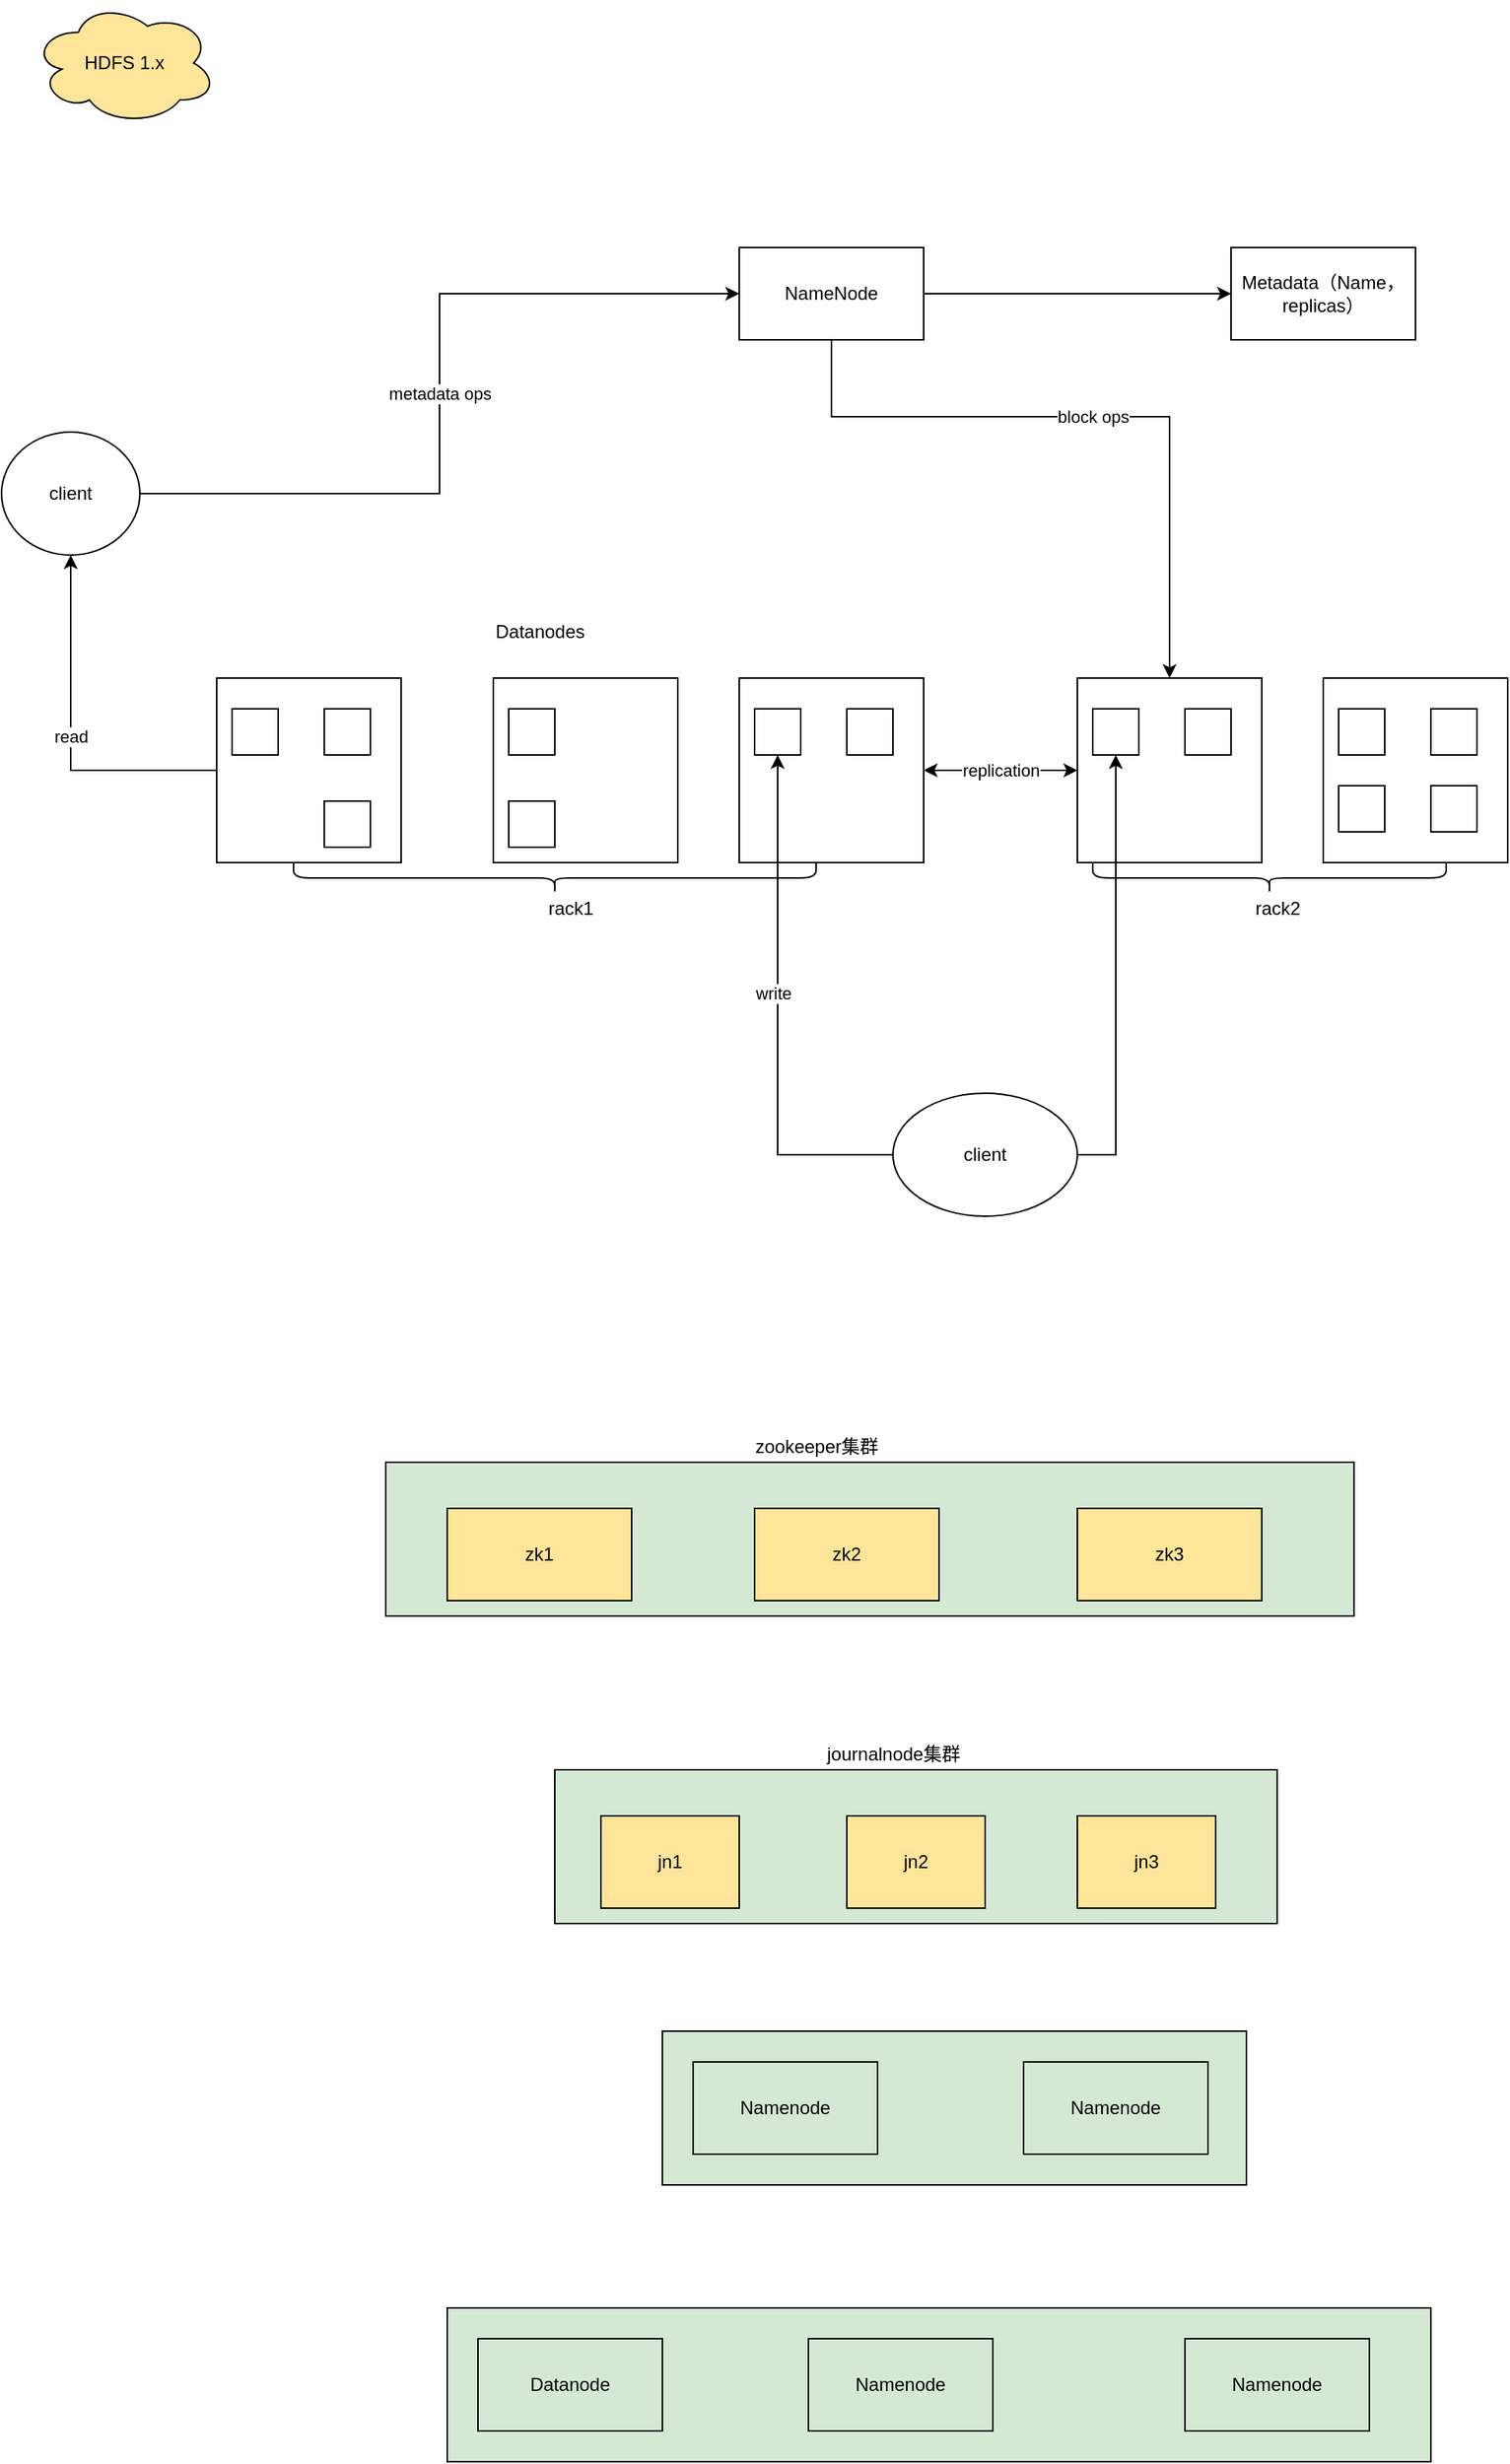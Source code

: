 <mxfile version="13.5.9" type="github">
  <diagram id="G5EO3YA6KEtt-HFC7gUY" name="Page-1">
    <mxGraphModel dx="1488" dy="686" grid="1" gridSize="10" guides="1" tooltips="1" connect="1" arrows="1" fold="1" page="1" pageScale="1" pageWidth="827" pageHeight="1169" math="0" shadow="0">
      <root>
        <mxCell id="0" />
        <mxCell id="1" parent="0" />
        <mxCell id="hesz0DM63eV8RAysMzW6-1" value="" style="whiteSpace=wrap;html=1;aspect=fixed;" vertex="1" parent="1">
          <mxGeometry x="760" y="610" width="120" height="120" as="geometry" />
        </mxCell>
        <mxCell id="hesz0DM63eV8RAysMzW6-2" value="" style="whiteSpace=wrap;html=1;aspect=fixed;" vertex="1" parent="1">
          <mxGeometry x="540" y="610" width="120" height="120" as="geometry" />
        </mxCell>
        <mxCell id="hesz0DM63eV8RAysMzW6-3" value="block ops" style="edgeStyle=orthogonalEdgeStyle;rounded=0;orthogonalLoop=1;jettySize=auto;html=1;entryX=0.5;entryY=0;entryDx=0;entryDy=0;" edge="1" parent="1" source="hesz0DM63eV8RAysMzW6-5" target="hesz0DM63eV8RAysMzW6-1">
          <mxGeometry relative="1" as="geometry">
            <Array as="points">
              <mxPoint x="600" y="440" />
              <mxPoint x="820" y="440" />
            </Array>
          </mxGeometry>
        </mxCell>
        <mxCell id="hesz0DM63eV8RAysMzW6-4" style="edgeStyle=orthogonalEdgeStyle;rounded=0;orthogonalLoop=1;jettySize=auto;html=1;" edge="1" parent="1" source="hesz0DM63eV8RAysMzW6-5">
          <mxGeometry relative="1" as="geometry">
            <mxPoint x="860" y="360" as="targetPoint" />
          </mxGeometry>
        </mxCell>
        <mxCell id="hesz0DM63eV8RAysMzW6-5" value="NameNode" style="rounded=0;whiteSpace=wrap;html=1;" vertex="1" parent="1">
          <mxGeometry x="540" y="330" width="120" height="60" as="geometry" />
        </mxCell>
        <mxCell id="hesz0DM63eV8RAysMzW6-6" value="metadata ops" style="edgeStyle=orthogonalEdgeStyle;rounded=0;orthogonalLoop=1;jettySize=auto;html=1;entryX=0;entryY=0.5;entryDx=0;entryDy=0;exitX=1;exitY=0.5;exitDx=0;exitDy=0;" edge="1" parent="1" source="hesz0DM63eV8RAysMzW6-32" target="hesz0DM63eV8RAysMzW6-5">
          <mxGeometry relative="1" as="geometry">
            <mxPoint x="160" y="490" as="sourcePoint" />
          </mxGeometry>
        </mxCell>
        <mxCell id="hesz0DM63eV8RAysMzW6-7" style="edgeStyle=orthogonalEdgeStyle;rounded=0;orthogonalLoop=1;jettySize=auto;html=1;entryX=0.5;entryY=1;entryDx=0;entryDy=0;" edge="1" parent="1" source="hesz0DM63eV8RAysMzW6-10" target="hesz0DM63eV8RAysMzW6-19">
          <mxGeometry relative="1" as="geometry">
            <Array as="points">
              <mxPoint x="565" y="920" />
            </Array>
          </mxGeometry>
        </mxCell>
        <mxCell id="hesz0DM63eV8RAysMzW6-8" value="write" style="edgeLabel;html=1;align=center;verticalAlign=middle;resizable=0;points=[];" vertex="1" connectable="0" parent="hesz0DM63eV8RAysMzW6-7">
          <mxGeometry x="0.075" y="3" relative="1" as="geometry">
            <mxPoint as="offset" />
          </mxGeometry>
        </mxCell>
        <mxCell id="hesz0DM63eV8RAysMzW6-9" style="edgeStyle=orthogonalEdgeStyle;rounded=0;orthogonalLoop=1;jettySize=auto;html=1;entryX=0.5;entryY=1;entryDx=0;entryDy=0;" edge="1" parent="1" source="hesz0DM63eV8RAysMzW6-10" target="hesz0DM63eV8RAysMzW6-23">
          <mxGeometry relative="1" as="geometry" />
        </mxCell>
        <mxCell id="hesz0DM63eV8RAysMzW6-10" value="client" style="ellipse;whiteSpace=wrap;html=1;" vertex="1" parent="1">
          <mxGeometry x="640" y="880" width="120" height="80" as="geometry" />
        </mxCell>
        <mxCell id="hesz0DM63eV8RAysMzW6-11" value="read" style="edgeStyle=orthogonalEdgeStyle;rounded=0;orthogonalLoop=1;jettySize=auto;html=1;entryX=0.5;entryY=1;entryDx=0;entryDy=0;" edge="1" parent="1" source="hesz0DM63eV8RAysMzW6-12" target="hesz0DM63eV8RAysMzW6-32">
          <mxGeometry relative="1" as="geometry">
            <mxPoint x="190" y="540" as="targetPoint" />
            <Array as="points">
              <mxPoint x="105" y="670" />
            </Array>
          </mxGeometry>
        </mxCell>
        <mxCell id="hesz0DM63eV8RAysMzW6-12" value="" style="whiteSpace=wrap;html=1;aspect=fixed;" vertex="1" parent="1">
          <mxGeometry x="200" y="610" width="120" height="120" as="geometry" />
        </mxCell>
        <mxCell id="hesz0DM63eV8RAysMzW6-13" value="" style="whiteSpace=wrap;html=1;aspect=fixed;" vertex="1" parent="1">
          <mxGeometry x="210" y="630" width="30" height="30" as="geometry" />
        </mxCell>
        <mxCell id="hesz0DM63eV8RAysMzW6-14" value="" style="whiteSpace=wrap;html=1;aspect=fixed;" vertex="1" parent="1">
          <mxGeometry x="270" y="630" width="30" height="30" as="geometry" />
        </mxCell>
        <mxCell id="hesz0DM63eV8RAysMzW6-15" value="" style="whiteSpace=wrap;html=1;aspect=fixed;" vertex="1" parent="1">
          <mxGeometry x="270" y="690" width="30" height="30" as="geometry" />
        </mxCell>
        <mxCell id="hesz0DM63eV8RAysMzW6-16" value="" style="whiteSpace=wrap;html=1;aspect=fixed;" vertex="1" parent="1">
          <mxGeometry x="380" y="610" width="120" height="120" as="geometry" />
        </mxCell>
        <mxCell id="hesz0DM63eV8RAysMzW6-17" value="" style="whiteSpace=wrap;html=1;aspect=fixed;" vertex="1" parent="1">
          <mxGeometry x="390" y="630" width="30" height="30" as="geometry" />
        </mxCell>
        <mxCell id="hesz0DM63eV8RAysMzW6-18" value="" style="whiteSpace=wrap;html=1;aspect=fixed;" vertex="1" parent="1">
          <mxGeometry x="390" y="690" width="30" height="30" as="geometry" />
        </mxCell>
        <mxCell id="hesz0DM63eV8RAysMzW6-19" value="" style="whiteSpace=wrap;html=1;aspect=fixed;" vertex="1" parent="1">
          <mxGeometry x="550" y="630" width="30" height="30" as="geometry" />
        </mxCell>
        <mxCell id="hesz0DM63eV8RAysMzW6-20" value="" style="whiteSpace=wrap;html=1;aspect=fixed;" vertex="1" parent="1">
          <mxGeometry x="610" y="630" width="30" height="30" as="geometry" />
        </mxCell>
        <mxCell id="hesz0DM63eV8RAysMzW6-21" value="" style="shape=curlyBracket;whiteSpace=wrap;html=1;rounded=1;direction=north;" vertex="1" parent="1">
          <mxGeometry x="250" y="730" width="340" height="20" as="geometry" />
        </mxCell>
        <mxCell id="hesz0DM63eV8RAysMzW6-22" value="Datanodes" style="text;html=1;align=center;verticalAlign=middle;resizable=0;points=[];autosize=1;" vertex="1" parent="1">
          <mxGeometry x="370" y="570" width="80" height="20" as="geometry" />
        </mxCell>
        <mxCell id="hesz0DM63eV8RAysMzW6-23" value="" style="whiteSpace=wrap;html=1;aspect=fixed;" vertex="1" parent="1">
          <mxGeometry x="770" y="630" width="30" height="30" as="geometry" />
        </mxCell>
        <mxCell id="hesz0DM63eV8RAysMzW6-24" value="" style="whiteSpace=wrap;html=1;aspect=fixed;" vertex="1" parent="1">
          <mxGeometry x="830" y="630" width="30" height="30" as="geometry" />
        </mxCell>
        <mxCell id="hesz0DM63eV8RAysMzW6-25" value="" style="whiteSpace=wrap;html=1;aspect=fixed;" vertex="1" parent="1">
          <mxGeometry x="920" y="610" width="120" height="120" as="geometry" />
        </mxCell>
        <mxCell id="hesz0DM63eV8RAysMzW6-26" value="" style="whiteSpace=wrap;html=1;aspect=fixed;" vertex="1" parent="1">
          <mxGeometry x="930" y="630" width="30" height="30" as="geometry" />
        </mxCell>
        <mxCell id="hesz0DM63eV8RAysMzW6-27" value="" style="whiteSpace=wrap;html=1;aspect=fixed;" vertex="1" parent="1">
          <mxGeometry x="990" y="630" width="30" height="30" as="geometry" />
        </mxCell>
        <mxCell id="hesz0DM63eV8RAysMzW6-28" value="" style="whiteSpace=wrap;html=1;aspect=fixed;" vertex="1" parent="1">
          <mxGeometry x="930" y="680" width="30" height="30" as="geometry" />
        </mxCell>
        <mxCell id="hesz0DM63eV8RAysMzW6-29" value="" style="whiteSpace=wrap;html=1;aspect=fixed;" vertex="1" parent="1">
          <mxGeometry x="990" y="680" width="30" height="30" as="geometry" />
        </mxCell>
        <mxCell id="hesz0DM63eV8RAysMzW6-30" value="" style="shape=curlyBracket;whiteSpace=wrap;html=1;rounded=1;direction=north;" vertex="1" parent="1">
          <mxGeometry x="770" y="730" width="230" height="20" as="geometry" />
        </mxCell>
        <mxCell id="hesz0DM63eV8RAysMzW6-31" value="replication" style="endArrow=classic;startArrow=classic;html=1;entryX=0;entryY=0.5;entryDx=0;entryDy=0;exitX=1;exitY=0.5;exitDx=0;exitDy=0;" edge="1" parent="1" source="hesz0DM63eV8RAysMzW6-2" target="hesz0DM63eV8RAysMzW6-1">
          <mxGeometry width="50" height="50" relative="1" as="geometry">
            <mxPoint x="480" y="740" as="sourcePoint" />
            <mxPoint x="530" y="690" as="targetPoint" />
          </mxGeometry>
        </mxCell>
        <mxCell id="hesz0DM63eV8RAysMzW6-32" value="client" style="ellipse;whiteSpace=wrap;html=1;" vertex="1" parent="1">
          <mxGeometry x="60" y="450" width="90" height="80" as="geometry" />
        </mxCell>
        <mxCell id="hesz0DM63eV8RAysMzW6-33" value="rack2" style="text;html=1;align=center;verticalAlign=middle;resizable=0;points=[];autosize=1;" vertex="1" parent="1">
          <mxGeometry x="865" y="750" width="50" height="20" as="geometry" />
        </mxCell>
        <mxCell id="hesz0DM63eV8RAysMzW6-34" value="rack1" style="text;html=1;align=center;verticalAlign=middle;resizable=0;points=[];autosize=1;" vertex="1" parent="1">
          <mxGeometry x="405" y="750" width="50" height="20" as="geometry" />
        </mxCell>
        <mxCell id="hesz0DM63eV8RAysMzW6-35" value="Metadata（Name，replicas）" style="whiteSpace=wrap;html=1;" vertex="1" parent="1">
          <mxGeometry x="860" y="330" width="120" height="60" as="geometry" />
        </mxCell>
        <mxCell id="hesz0DM63eV8RAysMzW6-36" value="HDFS 1.x" style="ellipse;shape=cloud;whiteSpace=wrap;html=1;fillColor=#FFE599;" vertex="1" parent="1">
          <mxGeometry x="80" y="170" width="120" height="80" as="geometry" />
        </mxCell>
        <mxCell id="hesz0DM63eV8RAysMzW6-37" value="" style="whiteSpace=wrap;html=1;fillColor=#D5E8D4;" vertex="1" parent="1">
          <mxGeometry x="310" y="1120" width="630" height="100" as="geometry" />
        </mxCell>
        <mxCell id="hesz0DM63eV8RAysMzW6-38" value="zk1" style="rounded=0;whiteSpace=wrap;html=1;fillColor=#FFE599;" vertex="1" parent="1">
          <mxGeometry x="350" y="1150" width="120" height="60" as="geometry" />
        </mxCell>
        <mxCell id="hesz0DM63eV8RAysMzW6-39" value="zk2" style="rounded=0;whiteSpace=wrap;html=1;fillColor=#FFE599;" vertex="1" parent="1">
          <mxGeometry x="550" y="1150" width="120" height="60" as="geometry" />
        </mxCell>
        <mxCell id="hesz0DM63eV8RAysMzW6-40" value="zk3" style="rounded=0;whiteSpace=wrap;html=1;fillColor=#FFE599;" vertex="1" parent="1">
          <mxGeometry x="760" y="1150" width="120" height="60" as="geometry" />
        </mxCell>
        <mxCell id="hesz0DM63eV8RAysMzW6-41" value="zookeeper集群" style="text;html=1;align=center;verticalAlign=middle;resizable=0;points=[];autosize=1;" vertex="1" parent="1">
          <mxGeometry x="540" y="1100" width="100" height="20" as="geometry" />
        </mxCell>
        <mxCell id="hesz0DM63eV8RAysMzW6-42" value="" style="whiteSpace=wrap;html=1;fillColor=#D5E8D4;" vertex="1" parent="1">
          <mxGeometry x="420" y="1320" width="470" height="100" as="geometry" />
        </mxCell>
        <mxCell id="hesz0DM63eV8RAysMzW6-43" value="jn1" style="rounded=0;whiteSpace=wrap;html=1;fillColor=#FFE599;" vertex="1" parent="1">
          <mxGeometry x="450" y="1350" width="90" height="60" as="geometry" />
        </mxCell>
        <mxCell id="hesz0DM63eV8RAysMzW6-44" value="journalnode集群" style="text;html=1;align=center;verticalAlign=middle;resizable=0;points=[];autosize=1;" vertex="1" parent="1">
          <mxGeometry x="585" y="1300" width="110" height="20" as="geometry" />
        </mxCell>
        <mxCell id="hesz0DM63eV8RAysMzW6-45" value="jn2" style="rounded=0;whiteSpace=wrap;html=1;fillColor=#FFE599;" vertex="1" parent="1">
          <mxGeometry x="610" y="1350" width="90" height="60" as="geometry" />
        </mxCell>
        <mxCell id="hesz0DM63eV8RAysMzW6-46" value="jn3" style="rounded=0;whiteSpace=wrap;html=1;fillColor=#FFE599;" vertex="1" parent="1">
          <mxGeometry x="760" y="1350" width="90" height="60" as="geometry" />
        </mxCell>
        <mxCell id="hesz0DM63eV8RAysMzW6-47" value="" style="rounded=0;whiteSpace=wrap;html=1;fillColor=#D5E8D4;" vertex="1" parent="1">
          <mxGeometry x="490" y="1490" width="380" height="100" as="geometry" />
        </mxCell>
        <mxCell id="hesz0DM63eV8RAysMzW6-48" value="Namenode" style="rounded=0;whiteSpace=wrap;html=1;fillColor=#D5E8D4;" vertex="1" parent="1">
          <mxGeometry x="510" y="1510" width="120" height="60" as="geometry" />
        </mxCell>
        <mxCell id="hesz0DM63eV8RAysMzW6-49" value="Namenode" style="rounded=0;whiteSpace=wrap;html=1;fillColor=#D5E8D4;" vertex="1" parent="1">
          <mxGeometry x="725" y="1510" width="120" height="60" as="geometry" />
        </mxCell>
        <mxCell id="hesz0DM63eV8RAysMzW6-50" value="" style="rounded=0;whiteSpace=wrap;html=1;fillColor=#D5E8D4;" vertex="1" parent="1">
          <mxGeometry x="350" y="1670" width="640" height="100" as="geometry" />
        </mxCell>
        <mxCell id="hesz0DM63eV8RAysMzW6-51" value="Datanode" style="rounded=0;whiteSpace=wrap;html=1;fillColor=#D5E8D4;" vertex="1" parent="1">
          <mxGeometry x="370" y="1690" width="120" height="60" as="geometry" />
        </mxCell>
        <mxCell id="hesz0DM63eV8RAysMzW6-52" value="Namenode" style="rounded=0;whiteSpace=wrap;html=1;fillColor=#D5E8D4;" vertex="1" parent="1">
          <mxGeometry x="585" y="1690" width="120" height="60" as="geometry" />
        </mxCell>
        <mxCell id="hesz0DM63eV8RAysMzW6-53" value="Namenode" style="rounded=0;whiteSpace=wrap;html=1;fillColor=#D5E8D4;" vertex="1" parent="1">
          <mxGeometry x="830" y="1690" width="120" height="60" as="geometry" />
        </mxCell>
      </root>
    </mxGraphModel>
  </diagram>
</mxfile>
